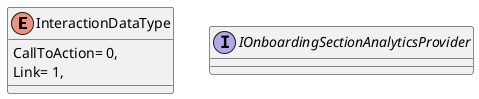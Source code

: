 @startuml
enum InteractionDataType {
    CallToAction= 0,
    Link= 1,
}
interface IOnboardingSectionAnalyticsProvider {
}
@enduml
